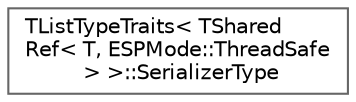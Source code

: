 digraph "Graphical Class Hierarchy"
{
 // INTERACTIVE_SVG=YES
 // LATEX_PDF_SIZE
  bgcolor="transparent";
  edge [fontname=Helvetica,fontsize=10,labelfontname=Helvetica,labelfontsize=10];
  node [fontname=Helvetica,fontsize=10,shape=box,height=0.2,width=0.4];
  rankdir="LR";
  Node0 [id="Node000000",label="TListTypeTraits\< TShared\lRef\< T, ESPMode::ThreadSafe\l \> \>::SerializerType",height=0.2,width=0.4,color="grey40", fillcolor="white", style="filled",URL="$df/da5/classTListTypeTraits_3_01TSharedRef_3_01T_00_01ESPMode_1_1ThreadSafe_01_4_01_4_1_1SerializerType.html",tooltip=" "];
}

